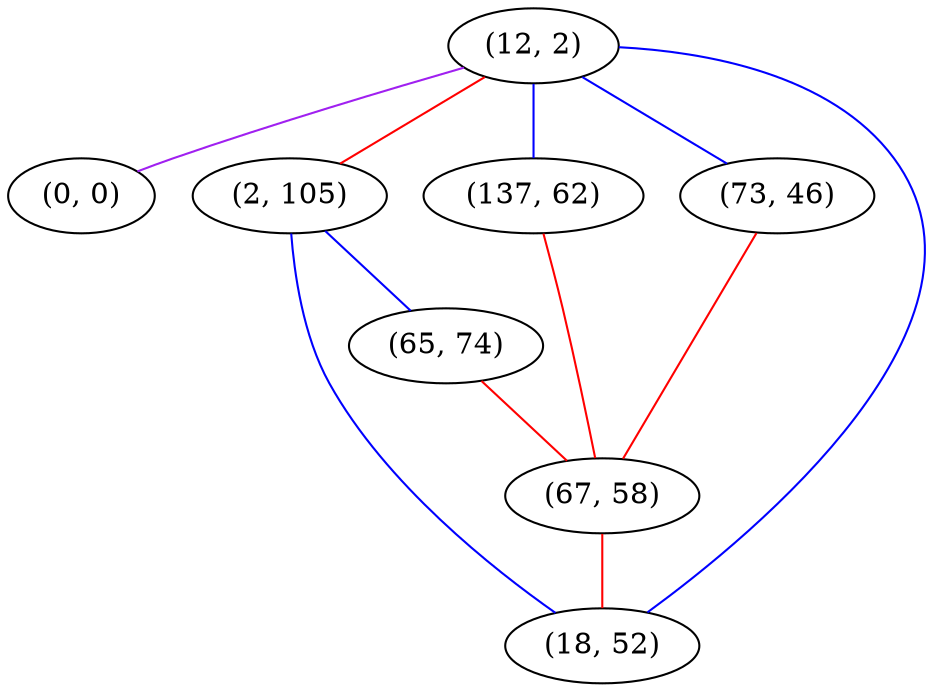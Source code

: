 graph "" {
"(12, 2)";
"(0, 0)";
"(73, 46)";
"(2, 105)";
"(137, 62)";
"(65, 74)";
"(67, 58)";
"(18, 52)";
"(12, 2)" -- "(137, 62)"  [color=blue, key=0, weight=3];
"(12, 2)" -- "(0, 0)"  [color=purple, key=0, weight=4];
"(12, 2)" -- "(73, 46)"  [color=blue, key=0, weight=3];
"(12, 2)" -- "(18, 52)"  [color=blue, key=0, weight=3];
"(12, 2)" -- "(2, 105)"  [color=red, key=0, weight=1];
"(73, 46)" -- "(67, 58)"  [color=red, key=0, weight=1];
"(2, 105)" -- "(65, 74)"  [color=blue, key=0, weight=3];
"(2, 105)" -- "(18, 52)"  [color=blue, key=0, weight=3];
"(137, 62)" -- "(67, 58)"  [color=red, key=0, weight=1];
"(65, 74)" -- "(67, 58)"  [color=red, key=0, weight=1];
"(67, 58)" -- "(18, 52)"  [color=red, key=0, weight=1];
}
